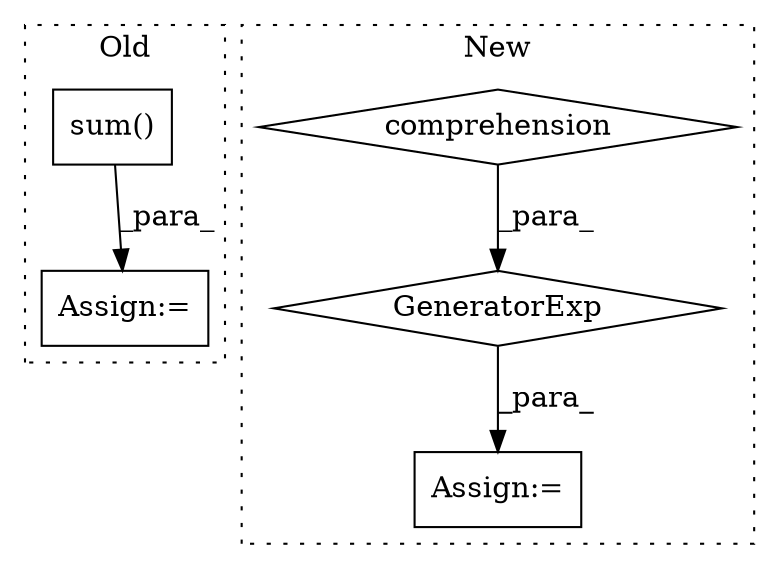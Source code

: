digraph G {
subgraph cluster0 {
1 [label="sum()" a="75" s="239,248" l="7,58" shape="box"];
5 [label="Assign:=" a="68" s="236" l="3" shape="box"];
label = "Old";
style="dotted";
}
subgraph cluster1 {
2 [label="GeneratorExp" a="55" s="547" l="1" shape="diamond"];
3 [label="comprehension" a="45" s="557" l="3" shape="diamond"];
4 [label="Assign:=" a="68" s="540" l="3" shape="box"];
label = "New";
style="dotted";
}
1 -> 5 [label="_para_"];
2 -> 4 [label="_para_"];
3 -> 2 [label="_para_"];
}